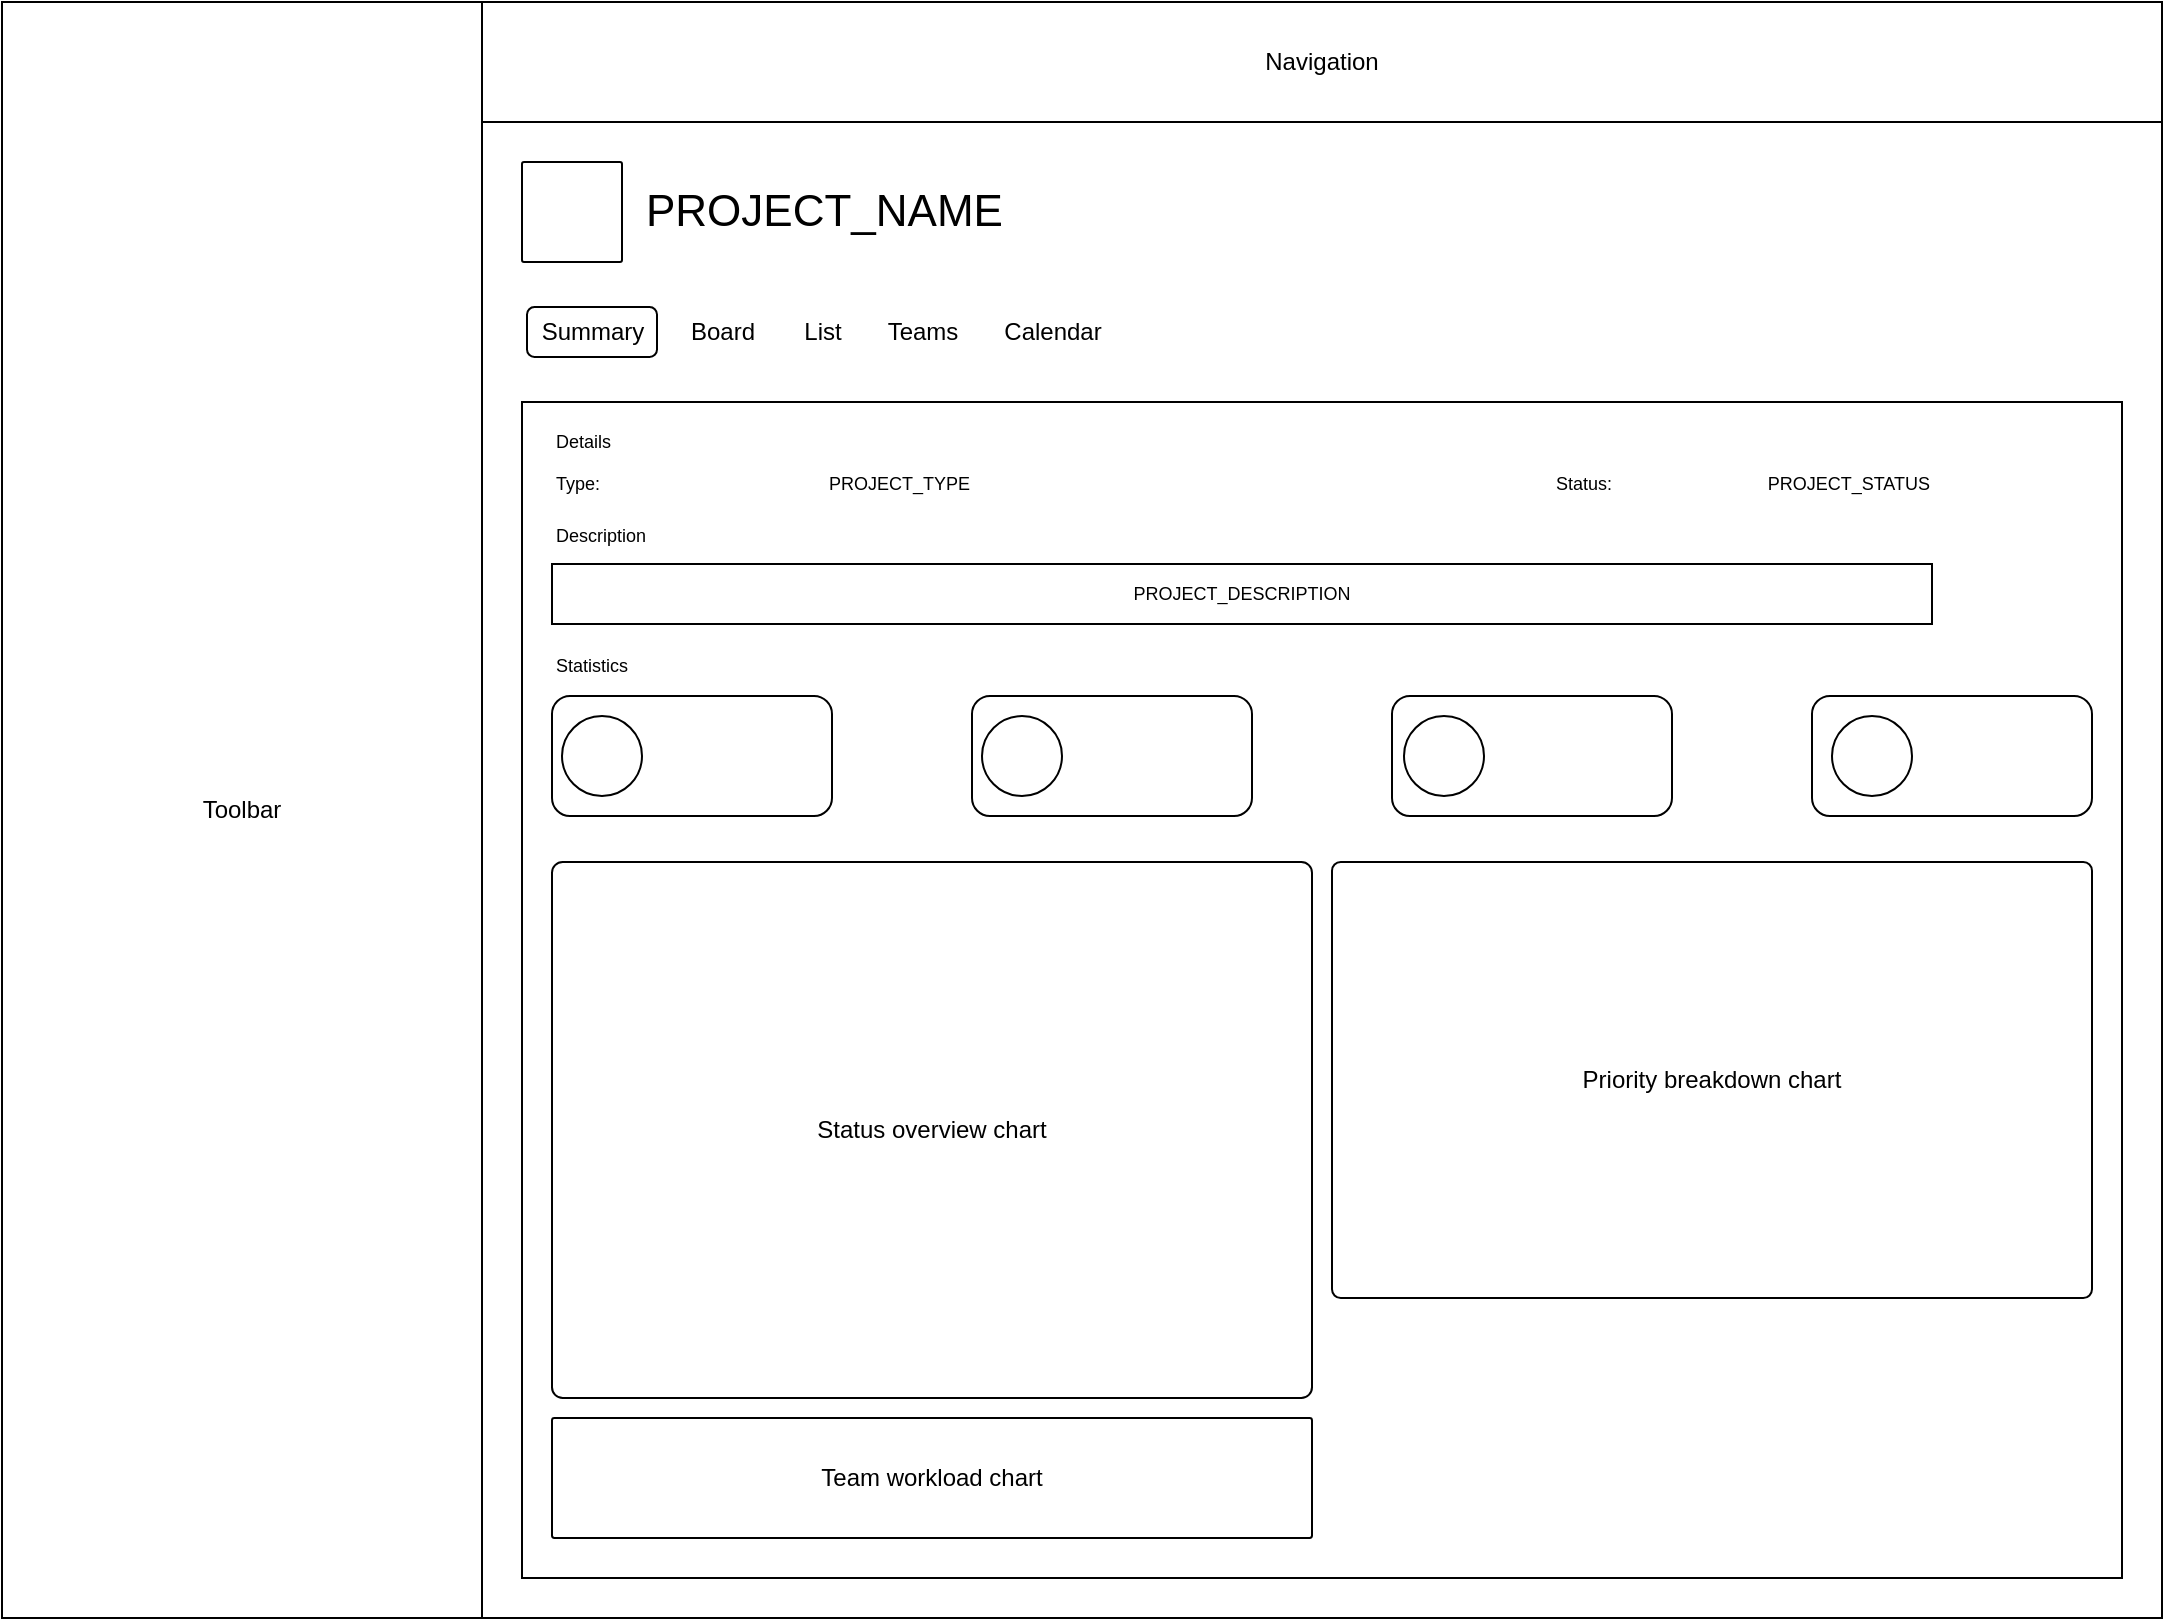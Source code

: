 <mxfile>
    <diagram id="ezGQYY76CnPRP2FsOGGO" name="Page-1">
        <mxGraphModel dx="1848" dy="1039" grid="1" gridSize="10" guides="1" tooltips="1" connect="1" arrows="1" fold="1" page="1" pageScale="1" pageWidth="1169" pageHeight="827" math="0" shadow="0">
            <root>
                <mxCell id="0"/>
                <mxCell id="1" parent="0"/>
                <mxCell id="2" value="Toolbar" style="rounded=0;whiteSpace=wrap;html=1;" parent="1" vertex="1">
                    <mxGeometry x="45" y="12" width="240" height="808" as="geometry"/>
                </mxCell>
                <mxCell id="3" value="Navigation" style="rounded=0;whiteSpace=wrap;html=1;" parent="1" vertex="1">
                    <mxGeometry x="285" y="12" width="840" height="60" as="geometry"/>
                </mxCell>
                <mxCell id="4" value="" style="rounded=0;whiteSpace=wrap;html=1;" parent="1" vertex="1">
                    <mxGeometry x="285" y="72" width="840" height="748" as="geometry"/>
                </mxCell>
                <mxCell id="5" value="" style="rounded=1;whiteSpace=wrap;html=1;arcSize=2;fillStyle=hatch;gradientColor=none;fillColor=#FFFFFF;" parent="1" vertex="1">
                    <mxGeometry x="305" y="92" width="50" height="50" as="geometry"/>
                </mxCell>
                <mxCell id="7" value="&lt;font style=&quot;font-size: 22px;&quot;&gt;PROJECT_NAME&lt;/font&gt;" style="rounded=0;whiteSpace=wrap;html=1;fillStyle=auto;fillColor=none;gradientColor=none;align=left;strokeColor=none;fontSize=22;verticalAlign=middle;" parent="1" vertex="1">
                    <mxGeometry x="365" y="92" width="170" height="50" as="geometry"/>
                </mxCell>
                <mxCell id="55" value="Summary" style="text;html=1;align=center;verticalAlign=middle;resizable=0;points=[];autosize=1;strokeColor=none;fillColor=none;" parent="1" vertex="1">
                    <mxGeometry x="305" y="162" width="70" height="30" as="geometry"/>
                </mxCell>
                <mxCell id="56" value="Board" style="text;html=1;align=center;verticalAlign=middle;resizable=0;points=[];autosize=1;strokeColor=none;fillColor=none;" parent="1" vertex="1">
                    <mxGeometry x="375" y="162" width="60" height="30" as="geometry"/>
                </mxCell>
                <mxCell id="57" value="List" style="text;html=1;align=center;verticalAlign=middle;resizable=0;points=[];autosize=1;strokeColor=none;fillColor=none;" parent="1" vertex="1">
                    <mxGeometry x="435" y="162" width="40" height="30" as="geometry"/>
                </mxCell>
                <mxCell id="58" value="Teams" style="text;html=1;align=center;verticalAlign=middle;resizable=0;points=[];autosize=1;strokeColor=none;fillColor=none;" parent="1" vertex="1">
                    <mxGeometry x="475" y="162" width="60" height="30" as="geometry"/>
                </mxCell>
                <mxCell id="59" value="Calendar" style="text;html=1;align=center;verticalAlign=middle;resizable=0;points=[];autosize=1;strokeColor=none;fillColor=none;" parent="1" vertex="1">
                    <mxGeometry x="535" y="162" width="70" height="30" as="geometry"/>
                </mxCell>
                <mxCell id="61" value="" style="rounded=0;whiteSpace=wrap;html=1;arcSize=2;" parent="1" vertex="1">
                    <mxGeometry x="305" y="212" width="800" height="588" as="geometry"/>
                </mxCell>
                <mxCell id="95" value="" style="rounded=1;whiteSpace=wrap;html=1;fillStyle=auto;fillColor=none;" parent="1" vertex="1">
                    <mxGeometry x="307.5" y="164.5" width="65" height="25" as="geometry"/>
                </mxCell>
                <mxCell id="96" value="Details" style="text;html=1;align=left;verticalAlign=middle;resizable=0;points=[];autosize=1;strokeColor=none;fillColor=none;fontSize=9;" vertex="1" parent="1">
                    <mxGeometry x="320" y="222" width="50" height="20" as="geometry"/>
                </mxCell>
                <mxCell id="97" value="Type:" style="text;html=1;align=left;verticalAlign=middle;resizable=0;points=[];autosize=1;strokeColor=none;fillColor=none;fontSize=9;" vertex="1" parent="1">
                    <mxGeometry x="320" y="243" width="50" height="20" as="geometry"/>
                </mxCell>
                <mxCell id="98" value="Status:" style="text;html=1;align=left;verticalAlign=middle;resizable=0;points=[];autosize=1;strokeColor=none;fillColor=none;fontSize=9;" vertex="1" parent="1">
                    <mxGeometry x="820" y="243" width="50" height="20" as="geometry"/>
                </mxCell>
                <mxCell id="99" value="PROJECT_TYPE" style="text;html=1;align=right;verticalAlign=middle;resizable=0;points=[];autosize=1;strokeColor=none;fillColor=none;fontSize=9;" vertex="1" parent="1">
                    <mxGeometry x="440" y="243" width="90" height="20" as="geometry"/>
                </mxCell>
                <mxCell id="100" value="PROJECT_STATUS" style="text;html=1;align=right;verticalAlign=middle;resizable=0;points=[];autosize=1;strokeColor=none;fillColor=none;fontSize=9;" vertex="1" parent="1">
                    <mxGeometry x="910" y="243" width="100" height="20" as="geometry"/>
                </mxCell>
                <mxCell id="101" value="" style="html=1;verticalLabelPosition=bottom;labelBackgroundColor=#ffffff;verticalAlign=top;shadow=0;dashed=0;strokeWidth=1;shape=mxgraph.ios7.misc.down;rounded=1;glass=0;sketch=0;fontSize=8;fillColor=none;strokeColor=#FFFFFF;" vertex="1" parent="1">
                    <mxGeometry x="1078" y="229" width="12" height="6" as="geometry"/>
                </mxCell>
                <mxCell id="104" value="Description" style="text;html=1;align=left;verticalAlign=middle;resizable=0;points=[];autosize=1;strokeColor=none;fillColor=none;fontSize=9;" vertex="1" parent="1">
                    <mxGeometry x="320" y="269" width="70" height="20" as="geometry"/>
                </mxCell>
                <mxCell id="106" value="" style="html=1;verticalLabelPosition=bottom;labelBackgroundColor=#ffffff;verticalAlign=top;shadow=0;dashed=0;strokeWidth=1;shape=mxgraph.ios7.misc.down;rounded=1;glass=0;sketch=0;fontSize=8;fillColor=none;strokeColor=#FFFFFF;" vertex="1" parent="1">
                    <mxGeometry x="1078" y="276" width="12" height="6" as="geometry"/>
                </mxCell>
                <mxCell id="107" value="PROJECT_DESCRIPTION" style="rounded=0;whiteSpace=wrap;html=1;fillStyle=hatch;fontSize=9;fillColor=#FFFFFF;gradientColor=none;" vertex="1" parent="1">
                    <mxGeometry x="320" y="293" width="690" height="30" as="geometry"/>
                </mxCell>
                <mxCell id="108" value="Statistics" style="text;html=1;align=left;verticalAlign=middle;resizable=0;points=[];autosize=1;strokeColor=none;fillColor=none;fontSize=9;" vertex="1" parent="1">
                    <mxGeometry x="320" y="334" width="60" height="20" as="geometry"/>
                </mxCell>
                <mxCell id="109" value="" style="rounded=1;whiteSpace=wrap;html=1;" vertex="1" parent="1">
                    <mxGeometry x="320" y="359" width="140" height="60" as="geometry"/>
                </mxCell>
                <mxCell id="110" value="" style="rounded=1;whiteSpace=wrap;html=1;" vertex="1" parent="1">
                    <mxGeometry x="530" y="359" width="140" height="60" as="geometry"/>
                </mxCell>
                <mxCell id="111" value="" style="rounded=1;whiteSpace=wrap;html=1;" vertex="1" parent="1">
                    <mxGeometry x="740" y="359" width="140" height="60" as="geometry"/>
                </mxCell>
                <mxCell id="112" value="" style="rounded=1;whiteSpace=wrap;html=1;" vertex="1" parent="1">
                    <mxGeometry x="950" y="359" width="140" height="60" as="geometry"/>
                </mxCell>
                <mxCell id="113" value="" style="ellipse;whiteSpace=wrap;html=1;aspect=fixed;rounded=0;" vertex="1" parent="1">
                    <mxGeometry x="325" y="369" width="40" height="40" as="geometry"/>
                </mxCell>
                <mxCell id="114" value="" style="ellipse;whiteSpace=wrap;html=1;aspect=fixed;rounded=0;" vertex="1" parent="1">
                    <mxGeometry x="535" y="369" width="40" height="40" as="geometry"/>
                </mxCell>
                <mxCell id="115" value="" style="ellipse;whiteSpace=wrap;html=1;aspect=fixed;rounded=0;" vertex="1" parent="1">
                    <mxGeometry x="746" y="369" width="40" height="40" as="geometry"/>
                </mxCell>
                <mxCell id="116" value="" style="ellipse;whiteSpace=wrap;html=1;aspect=fixed;rounded=0;" vertex="1" parent="1">
                    <mxGeometry x="960" y="369" width="40" height="40" as="geometry"/>
                </mxCell>
                <mxCell id="121" value="" style="html=1;verticalLabelPosition=bottom;labelBackgroundColor=#ffffff;verticalAlign=top;shadow=0;dashed=0;strokeWidth=1;shape=mxgraph.ios7.misc.down;rounded=1;glass=0;sketch=0;fontSize=8;fillColor=none;strokeColor=#FFFFFF;" vertex="1" parent="1">
                    <mxGeometry x="1078" y="341" width="12" height="6" as="geometry"/>
                </mxCell>
                <mxCell id="124" value="Status overview chart" style="rounded=1;whiteSpace=wrap;html=1;arcSize=2;fillColor=#FFFFFF;fillStyle=hatch;" vertex="1" parent="1">
                    <mxGeometry x="320" y="442" width="380" height="268" as="geometry"/>
                </mxCell>
                <mxCell id="125" value="Priority breakdown chart" style="rounded=1;whiteSpace=wrap;html=1;arcSize=2;fillStyle=hatch;fillColor=#FFFFFF;" vertex="1" parent="1">
                    <mxGeometry x="710" y="442" width="380" height="218" as="geometry"/>
                </mxCell>
                <mxCell id="126" value="Team workload chart" style="rounded=1;whiteSpace=wrap;html=1;arcSize=2;fillStyle=hatch;fillColor=#FFFFFF;" vertex="1" parent="1">
                    <mxGeometry x="320" y="720" width="380" height="60" as="geometry"/>
                </mxCell>
            </root>
        </mxGraphModel>
    </diagram>
</mxfile>